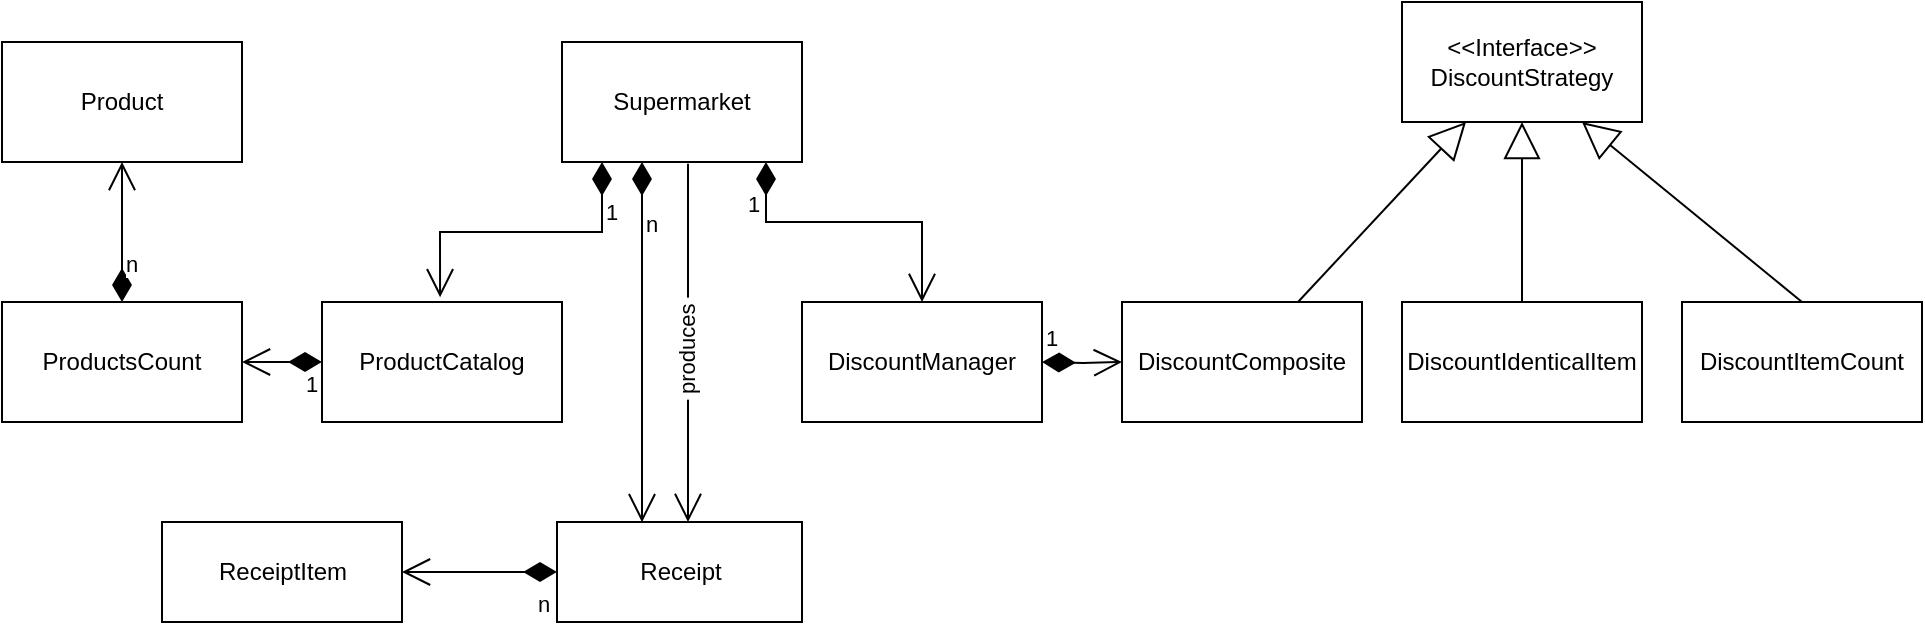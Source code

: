 <mxfile version="15.5.2" type="device"><diagram id="EonNJT9tULvBAfBxM17m" name="Page-1"><mxGraphModel dx="1172" dy="660" grid="1" gridSize="10" guides="1" tooltips="1" connect="1" arrows="1" fold="1" page="1" pageScale="1" pageWidth="850" pageHeight="1100" math="0" shadow="0"><root><mxCell id="0"/><mxCell id="1" parent="0"/><mxCell id="i4zflCfA5M7V1LXFhrva-1" value="Supermarket" style="rounded=0;whiteSpace=wrap;html=1;" parent="1" vertex="1"><mxGeometry x="360" y="240" width="120" height="60" as="geometry"/></mxCell><mxCell id="i4zflCfA5M7V1LXFhrva-2" value="ProductCatalog" style="rounded=0;whiteSpace=wrap;html=1;" parent="1" vertex="1"><mxGeometry x="240" y="370" width="120" height="60" as="geometry"/></mxCell><mxCell id="i4zflCfA5M7V1LXFhrva-4" value="1" style="endArrow=open;html=1;endSize=12;startArrow=diamondThin;startSize=14;startFill=1;edgeStyle=orthogonalEdgeStyle;align=left;verticalAlign=bottom;rounded=0;entryX=0.492;entryY=-0.04;entryDx=0;entryDy=0;entryPerimeter=0;" parent="1" target="i4zflCfA5M7V1LXFhrva-2" edge="1"><mxGeometry x="-0.548" relative="1" as="geometry"><mxPoint x="380" y="300" as="sourcePoint"/><mxPoint x="401" y="300" as="targetPoint"/><Array as="points"><mxPoint x="380" y="335"/><mxPoint x="299" y="335"/></Array><mxPoint as="offset"/></mxGeometry></mxCell><mxCell id="i4zflCfA5M7V1LXFhrva-6" value="DiscountManager" style="rounded=0;whiteSpace=wrap;html=1;" parent="1" vertex="1"><mxGeometry x="480" y="370" width="120" height="60" as="geometry"/></mxCell><mxCell id="i4zflCfA5M7V1LXFhrva-8" value="1" style="endArrow=open;html=1;endSize=12;startArrow=diamondThin;startSize=14;startFill=1;edgeStyle=orthogonalEdgeStyle;align=left;verticalAlign=bottom;rounded=0;entryX=0.5;entryY=0;entryDx=0;entryDy=0;" parent="1" target="i4zflCfA5M7V1LXFhrva-6" edge="1"><mxGeometry x="-0.589" y="-12" relative="1" as="geometry"><mxPoint x="462" y="300" as="sourcePoint"/><mxPoint x="441" y="300.0" as="targetPoint"/><mxPoint x="-12" y="-12" as="offset"/><Array as="points"><mxPoint x="462" y="330"/><mxPoint x="540" y="330"/></Array></mxGeometry></mxCell><mxCell id="i4zflCfA5M7V1LXFhrva-9" value="Product" style="rounded=0;whiteSpace=wrap;html=1;" parent="1" vertex="1"><mxGeometry x="80" y="240" width="120" height="60" as="geometry"/></mxCell><mxCell id="i4zflCfA5M7V1LXFhrva-10" value="ProductsCount" style="rounded=0;whiteSpace=wrap;html=1;" parent="1" vertex="1"><mxGeometry x="80" y="370" width="120" height="60" as="geometry"/></mxCell><mxCell id="i4zflCfA5M7V1LXFhrva-11" value="n" style="endArrow=open;html=1;endSize=12;startArrow=diamondThin;startSize=14;startFill=1;edgeStyle=orthogonalEdgeStyle;align=left;verticalAlign=bottom;rounded=0;entryX=0.5;entryY=1;entryDx=0;entryDy=0;exitX=0.5;exitY=0;exitDx=0;exitDy=0;" parent="1" source="i4zflCfA5M7V1LXFhrva-10" target="i4zflCfA5M7V1LXFhrva-9" edge="1"><mxGeometry x="-0.714" relative="1" as="geometry"><mxPoint x="120" y="340" as="sourcePoint"/><mxPoint x="170" y="340" as="targetPoint"/><mxPoint as="offset"/></mxGeometry></mxCell><mxCell id="i4zflCfA5M7V1LXFhrva-12" value="1" style="endArrow=open;html=1;endSize=12;startArrow=diamondThin;startSize=14;startFill=1;edgeStyle=orthogonalEdgeStyle;align=left;verticalAlign=bottom;rounded=0;exitX=0;exitY=0.5;exitDx=0;exitDy=0;entryX=1;entryY=0.5;entryDx=0;entryDy=0;" parent="1" source="i4zflCfA5M7V1LXFhrva-2" target="i4zflCfA5M7V1LXFhrva-10" edge="1"><mxGeometry x="-0.5" y="20" relative="1" as="geometry"><mxPoint x="150" y="310" as="sourcePoint"/><mxPoint x="150" y="380" as="targetPoint"/><mxPoint as="offset"/></mxGeometry></mxCell><mxCell id="i4zflCfA5M7V1LXFhrva-13" value="Receipt" style="html=1;" parent="1" vertex="1"><mxGeometry x="357.5" y="480" width="122.5" height="50" as="geometry"/></mxCell><mxCell id="i4zflCfA5M7V1LXFhrva-14" value="ReceiptItem" style="html=1;" parent="1" vertex="1"><mxGeometry x="160" y="480" width="120" height="50" as="geometry"/></mxCell><mxCell id="i4zflCfA5M7V1LXFhrva-15" value="n" style="endArrow=open;html=1;endSize=12;startArrow=diamondThin;startSize=14;startFill=1;edgeStyle=orthogonalEdgeStyle;align=left;verticalAlign=bottom;rounded=0;exitX=0;exitY=0.5;exitDx=0;exitDy=0;entryX=1;entryY=0.5;entryDx=0;entryDy=0;" parent="1" source="i4zflCfA5M7V1LXFhrva-13" target="i4zflCfA5M7V1LXFhrva-14" edge="1"><mxGeometry x="-0.702" y="25" relative="1" as="geometry"><mxPoint x="142.5" y="290.0" as="sourcePoint"/><mxPoint x="142.5" y="360.0" as="targetPoint"/><mxPoint as="offset"/></mxGeometry></mxCell><mxCell id="i4zflCfA5M7V1LXFhrva-16" value="n" style="endArrow=open;html=1;endSize=12;startArrow=diamondThin;startSize=14;startFill=1;edgeStyle=orthogonalEdgeStyle;align=left;verticalAlign=bottom;rounded=0;entryX=0.348;entryY=0.001;entryDx=0;entryDy=0;entryPerimeter=0;" parent="1" target="i4zflCfA5M7V1LXFhrva-13" edge="1"><mxGeometry x="-0.556" relative="1" as="geometry"><mxPoint x="400" y="300" as="sourcePoint"/><mxPoint x="309.04" y="377.6" as="targetPoint"/><Array as="points"><mxPoint x="400" y="345"/><mxPoint x="400" y="345"/><mxPoint x="400" y="480"/></Array><mxPoint as="offset"/></mxGeometry></mxCell><mxCell id="i4zflCfA5M7V1LXFhrva-17" value="" style="endArrow=open;endFill=1;endSize=12;html=1;rounded=0;exitX=0.525;exitY=1.014;exitDx=0;exitDy=0;exitPerimeter=0;" parent="1" source="i4zflCfA5M7V1LXFhrva-1" edge="1"><mxGeometry width="160" relative="1" as="geometry"><mxPoint x="430" y="350" as="sourcePoint"/><mxPoint x="423" y="480" as="targetPoint"/><Array as="points"><mxPoint x="423" y="390"/></Array></mxGeometry></mxCell><mxCell id="i4zflCfA5M7V1LXFhrva-18" value="&amp;nbsp;produces&amp;nbsp;" style="edgeLabel;html=1;align=center;verticalAlign=middle;resizable=0;points=[];rotation=-90;" parent="i4zflCfA5M7V1LXFhrva-17" vertex="1" connectable="0"><mxGeometry x="0.036" y="-1" relative="1" as="geometry"><mxPoint as="offset"/></mxGeometry></mxCell><mxCell id="i4zflCfA5M7V1LXFhrva-19" value="&amp;lt;&amp;lt;Interface&amp;gt;&amp;gt; DiscountStrategy" style="rounded=0;whiteSpace=wrap;html=1;" parent="1" vertex="1"><mxGeometry x="780" y="220" width="120" height="60" as="geometry"/></mxCell><mxCell id="i4zflCfA5M7V1LXFhrva-20" value="DiscountComposite" style="rounded=0;whiteSpace=wrap;html=1;" parent="1" vertex="1"><mxGeometry x="640" y="370" width="120" height="60" as="geometry"/></mxCell><mxCell id="i4zflCfA5M7V1LXFhrva-22" value="DiscountIdenticalItem" style="rounded=0;whiteSpace=wrap;html=1;" parent="1" vertex="1"><mxGeometry x="780" y="370" width="120" height="60" as="geometry"/></mxCell><mxCell id="i4zflCfA5M7V1LXFhrva-23" value="DiscountItemCount" style="rounded=0;whiteSpace=wrap;html=1;" parent="1" vertex="1"><mxGeometry x="920" y="370" width="120" height="60" as="geometry"/></mxCell><mxCell id="i4zflCfA5M7V1LXFhrva-26" value="1" style="endArrow=open;html=1;endSize=12;startArrow=diamondThin;startSize=14;startFill=1;edgeStyle=orthogonalEdgeStyle;align=left;verticalAlign=bottom;rounded=0;entryX=0;entryY=0.5;entryDx=0;entryDy=0;" parent="1" target="i4zflCfA5M7V1LXFhrva-20" edge="1"><mxGeometry x="-1" y="3" relative="1" as="geometry"><mxPoint x="600" y="400" as="sourcePoint"/><mxPoint x="760" y="400" as="targetPoint"/></mxGeometry></mxCell><mxCell id="i4zflCfA5M7V1LXFhrva-27" value="" style="endArrow=block;endSize=16;endFill=0;html=1;rounded=0;" parent="1" source="i4zflCfA5M7V1LXFhrva-20" target="i4zflCfA5M7V1LXFhrva-19" edge="1"><mxGeometry width="160" relative="1" as="geometry"><mxPoint x="700" y="210" as="sourcePoint"/><mxPoint x="700" y="210" as="targetPoint"/></mxGeometry></mxCell><mxCell id="i4zflCfA5M7V1LXFhrva-28" value="" style="endArrow=block;endSize=16;endFill=0;html=1;rounded=0;entryX=0.75;entryY=1;entryDx=0;entryDy=0;exitX=0.5;exitY=0;exitDx=0;exitDy=0;" parent="1" source="i4zflCfA5M7V1LXFhrva-23" target="i4zflCfA5M7V1LXFhrva-19" edge="1"><mxGeometry width="160" relative="1" as="geometry"><mxPoint x="738" y="380" as="sourcePoint"/><mxPoint x="822.0" y="290" as="targetPoint"/></mxGeometry></mxCell><mxCell id="i4zflCfA5M7V1LXFhrva-29" value="" style="endArrow=block;endSize=16;endFill=0;html=1;rounded=0;entryX=0.5;entryY=1;entryDx=0;entryDy=0;" parent="1" source="i4zflCfA5M7V1LXFhrva-22" target="i4zflCfA5M7V1LXFhrva-19" edge="1"><mxGeometry width="160" relative="1" as="geometry"><mxPoint x="748" y="390" as="sourcePoint"/><mxPoint x="832.0" y="300" as="targetPoint"/></mxGeometry></mxCell></root></mxGraphModel></diagram></mxfile>